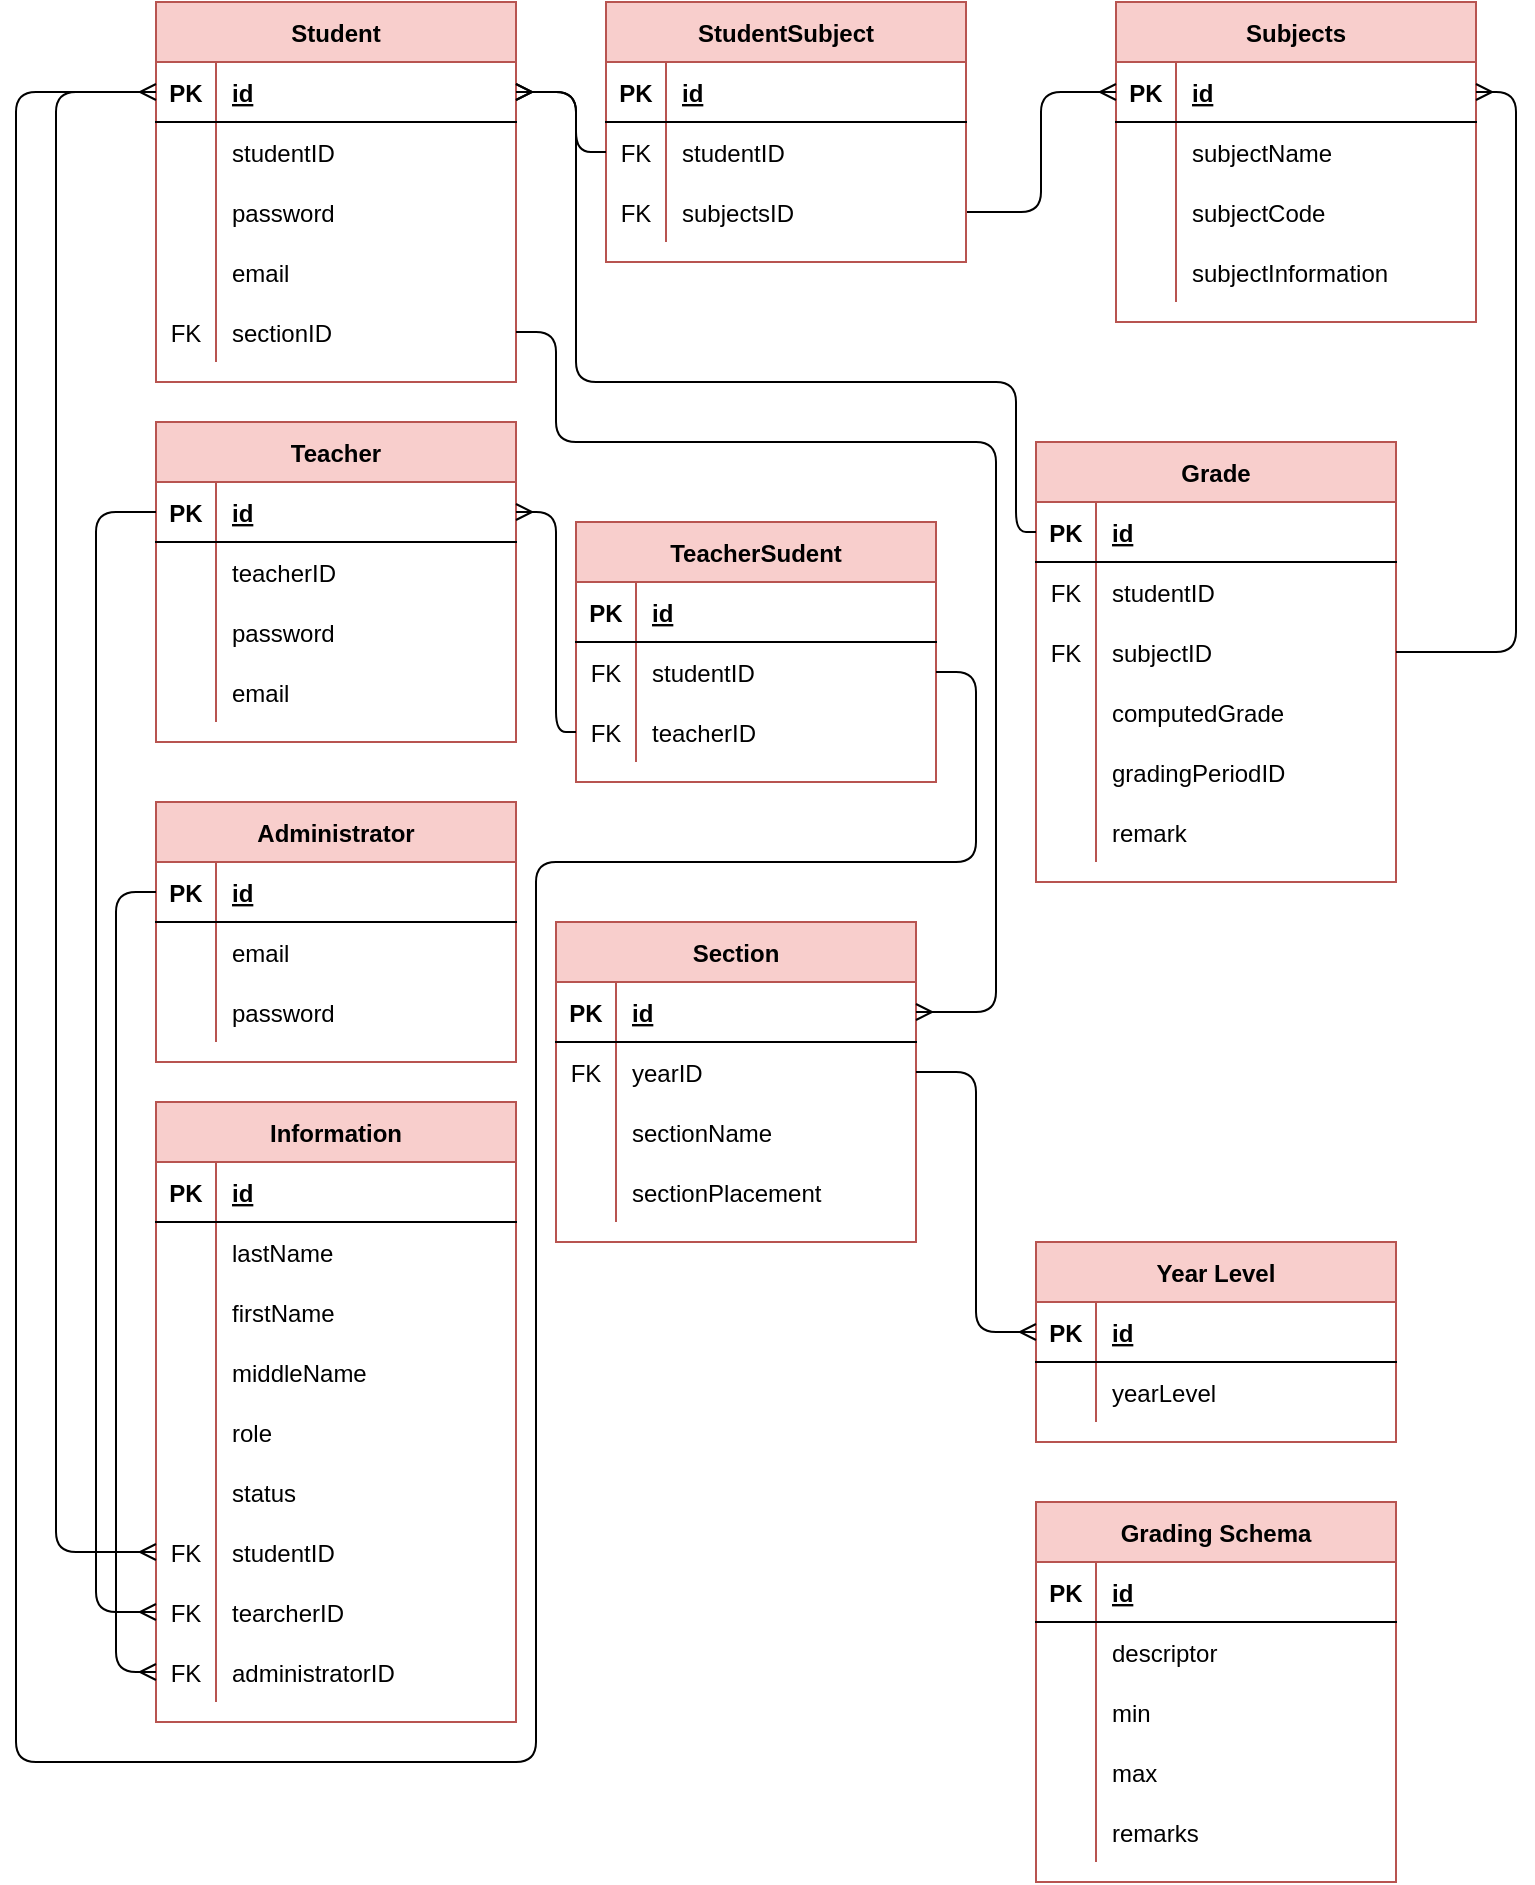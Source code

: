 <mxfile version="13.9.9" type="device"><diagram id="q-ltDSUPZmX36AdzbiRF" name="Page-1"><mxGraphModel dx="1736" dy="1100" grid="1" gridSize="10" guides="1" tooltips="1" connect="1" arrows="1" fold="1" page="1" pageScale="1" pageWidth="850" pageHeight="1100" math="0" shadow="0"><root><mxCell id="0"/><mxCell id="1" parent="0"/><mxCell id="11ebMxFhFWC4ddkf6M9q-1" value="Student" style="shape=table;startSize=30;container=1;collapsible=1;childLayout=tableLayout;fixedRows=1;rowLines=0;fontStyle=1;align=center;resizeLast=1;fillColor=#f8cecc;strokeColor=#b85450;" parent="1" vertex="1"><mxGeometry x="110" y="60" width="180" height="190" as="geometry"><mxRectangle width="80" height="30" as="alternateBounds"/></mxGeometry></mxCell><mxCell id="11ebMxFhFWC4ddkf6M9q-2" value="" style="shape=partialRectangle;collapsible=0;dropTarget=0;pointerEvents=0;fillColor=none;top=0;left=0;bottom=1;right=0;points=[[0,0.5],[1,0.5]];portConstraint=eastwest;" parent="11ebMxFhFWC4ddkf6M9q-1" vertex="1"><mxGeometry y="30" width="180" height="30" as="geometry"/></mxCell><mxCell id="11ebMxFhFWC4ddkf6M9q-3" value="PK" style="shape=partialRectangle;connectable=0;fillColor=none;top=0;left=0;bottom=0;right=0;fontStyle=1;overflow=hidden;" parent="11ebMxFhFWC4ddkf6M9q-2" vertex="1"><mxGeometry width="30" height="30" as="geometry"/></mxCell><mxCell id="11ebMxFhFWC4ddkf6M9q-4" value="id" style="shape=partialRectangle;connectable=0;fillColor=none;top=0;left=0;bottom=0;right=0;align=left;spacingLeft=6;fontStyle=5;overflow=hidden;" parent="11ebMxFhFWC4ddkf6M9q-2" vertex="1"><mxGeometry x="30" width="150" height="30" as="geometry"/></mxCell><mxCell id="11ebMxFhFWC4ddkf6M9q-5" value="" style="shape=partialRectangle;collapsible=0;dropTarget=0;pointerEvents=0;fillColor=none;top=0;left=0;bottom=0;right=0;points=[[0,0.5],[1,0.5]];portConstraint=eastwest;" parent="11ebMxFhFWC4ddkf6M9q-1" vertex="1"><mxGeometry y="60" width="180" height="30" as="geometry"/></mxCell><mxCell id="11ebMxFhFWC4ddkf6M9q-6" value="" style="shape=partialRectangle;connectable=0;fillColor=none;top=0;left=0;bottom=0;right=0;editable=1;overflow=hidden;" parent="11ebMxFhFWC4ddkf6M9q-5" vertex="1"><mxGeometry width="30" height="30" as="geometry"/></mxCell><mxCell id="11ebMxFhFWC4ddkf6M9q-7" value="studentID" style="shape=partialRectangle;connectable=0;fillColor=none;top=0;left=0;bottom=0;right=0;align=left;spacingLeft=6;overflow=hidden;" parent="11ebMxFhFWC4ddkf6M9q-5" vertex="1"><mxGeometry x="30" width="150" height="30" as="geometry"/></mxCell><mxCell id="11ebMxFhFWC4ddkf6M9q-8" value="" style="shape=partialRectangle;collapsible=0;dropTarget=0;pointerEvents=0;fillColor=none;top=0;left=0;bottom=0;right=0;points=[[0,0.5],[1,0.5]];portConstraint=eastwest;" parent="11ebMxFhFWC4ddkf6M9q-1" vertex="1"><mxGeometry y="90" width="180" height="30" as="geometry"/></mxCell><mxCell id="11ebMxFhFWC4ddkf6M9q-9" value="" style="shape=partialRectangle;connectable=0;fillColor=none;top=0;left=0;bottom=0;right=0;editable=1;overflow=hidden;" parent="11ebMxFhFWC4ddkf6M9q-8" vertex="1"><mxGeometry width="30" height="30" as="geometry"/></mxCell><mxCell id="11ebMxFhFWC4ddkf6M9q-10" value="password" style="shape=partialRectangle;connectable=0;fillColor=none;top=0;left=0;bottom=0;right=0;align=left;spacingLeft=6;overflow=hidden;" parent="11ebMxFhFWC4ddkf6M9q-8" vertex="1"><mxGeometry x="30" width="150" height="30" as="geometry"/></mxCell><mxCell id="11ebMxFhFWC4ddkf6M9q-11" value="" style="shape=partialRectangle;collapsible=0;dropTarget=0;pointerEvents=0;fillColor=none;top=0;left=0;bottom=0;right=0;points=[[0,0.5],[1,0.5]];portConstraint=eastwest;" parent="11ebMxFhFWC4ddkf6M9q-1" vertex="1"><mxGeometry y="120" width="180" height="30" as="geometry"/></mxCell><mxCell id="11ebMxFhFWC4ddkf6M9q-12" value="" style="shape=partialRectangle;connectable=0;fillColor=none;top=0;left=0;bottom=0;right=0;editable=1;overflow=hidden;" parent="11ebMxFhFWC4ddkf6M9q-11" vertex="1"><mxGeometry width="30" height="30" as="geometry"/></mxCell><mxCell id="11ebMxFhFWC4ddkf6M9q-13" value="email" style="shape=partialRectangle;connectable=0;fillColor=none;top=0;left=0;bottom=0;right=0;align=left;spacingLeft=6;overflow=hidden;" parent="11ebMxFhFWC4ddkf6M9q-11" vertex="1"><mxGeometry x="30" width="150" height="30" as="geometry"/></mxCell><mxCell id="11ebMxFhFWC4ddkf6M9q-150" value="" style="shape=partialRectangle;collapsible=0;dropTarget=0;pointerEvents=0;fillColor=none;top=0;left=0;bottom=0;right=0;points=[[0,0.5],[1,0.5]];portConstraint=eastwest;" parent="11ebMxFhFWC4ddkf6M9q-1" vertex="1"><mxGeometry y="150" width="180" height="30" as="geometry"/></mxCell><mxCell id="11ebMxFhFWC4ddkf6M9q-151" value="FK" style="shape=partialRectangle;connectable=0;fillColor=none;top=0;left=0;bottom=0;right=0;editable=1;overflow=hidden;" parent="11ebMxFhFWC4ddkf6M9q-150" vertex="1"><mxGeometry width="30" height="30" as="geometry"/></mxCell><mxCell id="11ebMxFhFWC4ddkf6M9q-152" value="sectionID" style="shape=partialRectangle;connectable=0;fillColor=none;top=0;left=0;bottom=0;right=0;align=left;spacingLeft=6;overflow=hidden;" parent="11ebMxFhFWC4ddkf6M9q-150" vertex="1"><mxGeometry x="30" width="150" height="30" as="geometry"/></mxCell><mxCell id="11ebMxFhFWC4ddkf6M9q-14" value="Teacher" style="shape=table;startSize=30;container=1;collapsible=1;childLayout=tableLayout;fixedRows=1;rowLines=0;fontStyle=1;align=center;resizeLast=1;fillColor=#f8cecc;strokeColor=#b85450;" parent="1" vertex="1"><mxGeometry x="110" y="270" width="180" height="160" as="geometry"/></mxCell><mxCell id="11ebMxFhFWC4ddkf6M9q-15" value="" style="shape=partialRectangle;collapsible=0;dropTarget=0;pointerEvents=0;fillColor=none;top=0;left=0;bottom=1;right=0;points=[[0,0.5],[1,0.5]];portConstraint=eastwest;" parent="11ebMxFhFWC4ddkf6M9q-14" vertex="1"><mxGeometry y="30" width="180" height="30" as="geometry"/></mxCell><mxCell id="11ebMxFhFWC4ddkf6M9q-16" value="PK" style="shape=partialRectangle;connectable=0;fillColor=none;top=0;left=0;bottom=0;right=0;fontStyle=1;overflow=hidden;" parent="11ebMxFhFWC4ddkf6M9q-15" vertex="1"><mxGeometry width="30" height="30" as="geometry"/></mxCell><mxCell id="11ebMxFhFWC4ddkf6M9q-17" value="id" style="shape=partialRectangle;connectable=0;fillColor=none;top=0;left=0;bottom=0;right=0;align=left;spacingLeft=6;fontStyle=5;overflow=hidden;" parent="11ebMxFhFWC4ddkf6M9q-15" vertex="1"><mxGeometry x="30" width="150" height="30" as="geometry"/></mxCell><mxCell id="11ebMxFhFWC4ddkf6M9q-18" value="" style="shape=partialRectangle;collapsible=0;dropTarget=0;pointerEvents=0;fillColor=none;top=0;left=0;bottom=0;right=0;points=[[0,0.5],[1,0.5]];portConstraint=eastwest;" parent="11ebMxFhFWC4ddkf6M9q-14" vertex="1"><mxGeometry y="60" width="180" height="30" as="geometry"/></mxCell><mxCell id="11ebMxFhFWC4ddkf6M9q-19" value="" style="shape=partialRectangle;connectable=0;fillColor=none;top=0;left=0;bottom=0;right=0;editable=1;overflow=hidden;" parent="11ebMxFhFWC4ddkf6M9q-18" vertex="1"><mxGeometry width="30" height="30" as="geometry"/></mxCell><mxCell id="11ebMxFhFWC4ddkf6M9q-20" value="teacherID" style="shape=partialRectangle;connectable=0;fillColor=none;top=0;left=0;bottom=0;right=0;align=left;spacingLeft=6;overflow=hidden;" parent="11ebMxFhFWC4ddkf6M9q-18" vertex="1"><mxGeometry x="30" width="150" height="30" as="geometry"/></mxCell><mxCell id="11ebMxFhFWC4ddkf6M9q-21" value="" style="shape=partialRectangle;collapsible=0;dropTarget=0;pointerEvents=0;fillColor=none;top=0;left=0;bottom=0;right=0;points=[[0,0.5],[1,0.5]];portConstraint=eastwest;" parent="11ebMxFhFWC4ddkf6M9q-14" vertex="1"><mxGeometry y="90" width="180" height="30" as="geometry"/></mxCell><mxCell id="11ebMxFhFWC4ddkf6M9q-22" value="" style="shape=partialRectangle;connectable=0;fillColor=none;top=0;left=0;bottom=0;right=0;editable=1;overflow=hidden;" parent="11ebMxFhFWC4ddkf6M9q-21" vertex="1"><mxGeometry width="30" height="30" as="geometry"/></mxCell><mxCell id="11ebMxFhFWC4ddkf6M9q-23" value="password" style="shape=partialRectangle;connectable=0;fillColor=none;top=0;left=0;bottom=0;right=0;align=left;spacingLeft=6;overflow=hidden;" parent="11ebMxFhFWC4ddkf6M9q-21" vertex="1"><mxGeometry x="30" width="150" height="30" as="geometry"/></mxCell><mxCell id="11ebMxFhFWC4ddkf6M9q-24" value="" style="shape=partialRectangle;collapsible=0;dropTarget=0;pointerEvents=0;fillColor=none;top=0;left=0;bottom=0;right=0;points=[[0,0.5],[1,0.5]];portConstraint=eastwest;" parent="11ebMxFhFWC4ddkf6M9q-14" vertex="1"><mxGeometry y="120" width="180" height="30" as="geometry"/></mxCell><mxCell id="11ebMxFhFWC4ddkf6M9q-25" value="" style="shape=partialRectangle;connectable=0;fillColor=none;top=0;left=0;bottom=0;right=0;editable=1;overflow=hidden;" parent="11ebMxFhFWC4ddkf6M9q-24" vertex="1"><mxGeometry width="30" height="30" as="geometry"/></mxCell><mxCell id="11ebMxFhFWC4ddkf6M9q-26" value="email" style="shape=partialRectangle;connectable=0;fillColor=none;top=0;left=0;bottom=0;right=0;align=left;spacingLeft=6;overflow=hidden;" parent="11ebMxFhFWC4ddkf6M9q-24" vertex="1"><mxGeometry x="30" width="150" height="30" as="geometry"/></mxCell><mxCell id="11ebMxFhFWC4ddkf6M9q-27" value="Administrator" style="shape=table;startSize=30;container=1;collapsible=1;childLayout=tableLayout;fixedRows=1;rowLines=0;fontStyle=1;align=center;resizeLast=1;fillColor=#f8cecc;strokeColor=#b85450;" parent="1" vertex="1"><mxGeometry x="110" y="460" width="180" height="130" as="geometry"/></mxCell><mxCell id="11ebMxFhFWC4ddkf6M9q-28" value="" style="shape=partialRectangle;collapsible=0;dropTarget=0;pointerEvents=0;fillColor=none;top=0;left=0;bottom=1;right=0;points=[[0,0.5],[1,0.5]];portConstraint=eastwest;" parent="11ebMxFhFWC4ddkf6M9q-27" vertex="1"><mxGeometry y="30" width="180" height="30" as="geometry"/></mxCell><mxCell id="11ebMxFhFWC4ddkf6M9q-29" value="PK" style="shape=partialRectangle;connectable=0;fillColor=none;top=0;left=0;bottom=0;right=0;fontStyle=1;overflow=hidden;" parent="11ebMxFhFWC4ddkf6M9q-28" vertex="1"><mxGeometry width="30" height="30" as="geometry"/></mxCell><mxCell id="11ebMxFhFWC4ddkf6M9q-30" value="id" style="shape=partialRectangle;connectable=0;fillColor=none;top=0;left=0;bottom=0;right=0;align=left;spacingLeft=6;fontStyle=5;overflow=hidden;" parent="11ebMxFhFWC4ddkf6M9q-28" vertex="1"><mxGeometry x="30" width="150" height="30" as="geometry"/></mxCell><mxCell id="11ebMxFhFWC4ddkf6M9q-31" value="" style="shape=partialRectangle;collapsible=0;dropTarget=0;pointerEvents=0;fillColor=none;top=0;left=0;bottom=0;right=0;points=[[0,0.5],[1,0.5]];portConstraint=eastwest;" parent="11ebMxFhFWC4ddkf6M9q-27" vertex="1"><mxGeometry y="60" width="180" height="30" as="geometry"/></mxCell><mxCell id="11ebMxFhFWC4ddkf6M9q-32" value="" style="shape=partialRectangle;connectable=0;fillColor=none;top=0;left=0;bottom=0;right=0;editable=1;overflow=hidden;" parent="11ebMxFhFWC4ddkf6M9q-31" vertex="1"><mxGeometry width="30" height="30" as="geometry"/></mxCell><mxCell id="11ebMxFhFWC4ddkf6M9q-33" value="email" style="shape=partialRectangle;connectable=0;fillColor=none;top=0;left=0;bottom=0;right=0;align=left;spacingLeft=6;overflow=hidden;" parent="11ebMxFhFWC4ddkf6M9q-31" vertex="1"><mxGeometry x="30" width="150" height="30" as="geometry"/></mxCell><mxCell id="11ebMxFhFWC4ddkf6M9q-34" value="" style="shape=partialRectangle;collapsible=0;dropTarget=0;pointerEvents=0;fillColor=none;top=0;left=0;bottom=0;right=0;points=[[0,0.5],[1,0.5]];portConstraint=eastwest;" parent="11ebMxFhFWC4ddkf6M9q-27" vertex="1"><mxGeometry y="90" width="180" height="30" as="geometry"/></mxCell><mxCell id="11ebMxFhFWC4ddkf6M9q-35" value="" style="shape=partialRectangle;connectable=0;fillColor=none;top=0;left=0;bottom=0;right=0;editable=1;overflow=hidden;" parent="11ebMxFhFWC4ddkf6M9q-34" vertex="1"><mxGeometry width="30" height="30" as="geometry"/></mxCell><mxCell id="11ebMxFhFWC4ddkf6M9q-36" value="password" style="shape=partialRectangle;connectable=0;fillColor=none;top=0;left=0;bottom=0;right=0;align=left;spacingLeft=6;overflow=hidden;" parent="11ebMxFhFWC4ddkf6M9q-34" vertex="1"><mxGeometry x="30" width="150" height="30" as="geometry"/></mxCell><mxCell id="11ebMxFhFWC4ddkf6M9q-40" value="Subjects" style="shape=table;startSize=30;container=1;collapsible=1;childLayout=tableLayout;fixedRows=1;rowLines=0;fontStyle=1;align=center;resizeLast=1;fillColor=#f8cecc;strokeColor=#b85450;" parent="1" vertex="1"><mxGeometry x="590" y="60" width="180" height="160" as="geometry"/></mxCell><mxCell id="11ebMxFhFWC4ddkf6M9q-41" value="" style="shape=partialRectangle;collapsible=0;dropTarget=0;pointerEvents=0;fillColor=none;top=0;left=0;bottom=1;right=0;points=[[0,0.5],[1,0.5]];portConstraint=eastwest;" parent="11ebMxFhFWC4ddkf6M9q-40" vertex="1"><mxGeometry y="30" width="180" height="30" as="geometry"/></mxCell><mxCell id="11ebMxFhFWC4ddkf6M9q-42" value="PK" style="shape=partialRectangle;connectable=0;fillColor=none;top=0;left=0;bottom=0;right=0;fontStyle=1;overflow=hidden;" parent="11ebMxFhFWC4ddkf6M9q-41" vertex="1"><mxGeometry width="30" height="30" as="geometry"/></mxCell><mxCell id="11ebMxFhFWC4ddkf6M9q-43" value="id" style="shape=partialRectangle;connectable=0;fillColor=none;top=0;left=0;bottom=0;right=0;align=left;spacingLeft=6;fontStyle=5;overflow=hidden;" parent="11ebMxFhFWC4ddkf6M9q-41" vertex="1"><mxGeometry x="30" width="150" height="30" as="geometry"/></mxCell><mxCell id="11ebMxFhFWC4ddkf6M9q-44" value="" style="shape=partialRectangle;collapsible=0;dropTarget=0;pointerEvents=0;fillColor=none;top=0;left=0;bottom=0;right=0;points=[[0,0.5],[1,0.5]];portConstraint=eastwest;" parent="11ebMxFhFWC4ddkf6M9q-40" vertex="1"><mxGeometry y="60" width="180" height="30" as="geometry"/></mxCell><mxCell id="11ebMxFhFWC4ddkf6M9q-45" value="" style="shape=partialRectangle;connectable=0;fillColor=none;top=0;left=0;bottom=0;right=0;editable=1;overflow=hidden;" parent="11ebMxFhFWC4ddkf6M9q-44" vertex="1"><mxGeometry width="30" height="30" as="geometry"/></mxCell><mxCell id="11ebMxFhFWC4ddkf6M9q-46" value="subjectName" style="shape=partialRectangle;connectable=0;fillColor=none;top=0;left=0;bottom=0;right=0;align=left;spacingLeft=6;overflow=hidden;" parent="11ebMxFhFWC4ddkf6M9q-44" vertex="1"><mxGeometry x="30" width="150" height="30" as="geometry"/></mxCell><mxCell id="11ebMxFhFWC4ddkf6M9q-47" value="" style="shape=partialRectangle;collapsible=0;dropTarget=0;pointerEvents=0;fillColor=none;top=0;left=0;bottom=0;right=0;points=[[0,0.5],[1,0.5]];portConstraint=eastwest;" parent="11ebMxFhFWC4ddkf6M9q-40" vertex="1"><mxGeometry y="90" width="180" height="30" as="geometry"/></mxCell><mxCell id="11ebMxFhFWC4ddkf6M9q-48" value="" style="shape=partialRectangle;connectable=0;fillColor=none;top=0;left=0;bottom=0;right=0;editable=1;overflow=hidden;" parent="11ebMxFhFWC4ddkf6M9q-47" vertex="1"><mxGeometry width="30" height="30" as="geometry"/></mxCell><mxCell id="11ebMxFhFWC4ddkf6M9q-49" value="subjectCode" style="shape=partialRectangle;connectable=0;fillColor=none;top=0;left=0;bottom=0;right=0;align=left;spacingLeft=6;overflow=hidden;" parent="11ebMxFhFWC4ddkf6M9q-47" vertex="1"><mxGeometry x="30" width="150" height="30" as="geometry"/></mxCell><mxCell id="11ebMxFhFWC4ddkf6M9q-50" value="" style="shape=partialRectangle;collapsible=0;dropTarget=0;pointerEvents=0;fillColor=none;top=0;left=0;bottom=0;right=0;points=[[0,0.5],[1,0.5]];portConstraint=eastwest;" parent="11ebMxFhFWC4ddkf6M9q-40" vertex="1"><mxGeometry y="120" width="180" height="30" as="geometry"/></mxCell><mxCell id="11ebMxFhFWC4ddkf6M9q-51" value="" style="shape=partialRectangle;connectable=0;fillColor=none;top=0;left=0;bottom=0;right=0;editable=1;overflow=hidden;" parent="11ebMxFhFWC4ddkf6M9q-50" vertex="1"><mxGeometry width="30" height="30" as="geometry"/></mxCell><mxCell id="11ebMxFhFWC4ddkf6M9q-52" value="subjectInformation" style="shape=partialRectangle;connectable=0;fillColor=none;top=0;left=0;bottom=0;right=0;align=left;spacingLeft=6;overflow=hidden;" parent="11ebMxFhFWC4ddkf6M9q-50" vertex="1"><mxGeometry x="30" width="150" height="30" as="geometry"/></mxCell><mxCell id="11ebMxFhFWC4ddkf6M9q-53" value="Year Level" style="shape=table;startSize=30;container=1;collapsible=1;childLayout=tableLayout;fixedRows=1;rowLines=0;fontStyle=1;align=center;resizeLast=1;fillColor=#f8cecc;strokeColor=#b85450;" parent="1" vertex="1"><mxGeometry x="550" y="680" width="180" height="100" as="geometry"/></mxCell><mxCell id="11ebMxFhFWC4ddkf6M9q-54" value="" style="shape=partialRectangle;collapsible=0;dropTarget=0;pointerEvents=0;fillColor=none;top=0;left=0;bottom=1;right=0;points=[[0,0.5],[1,0.5]];portConstraint=eastwest;" parent="11ebMxFhFWC4ddkf6M9q-53" vertex="1"><mxGeometry y="30" width="180" height="30" as="geometry"/></mxCell><mxCell id="11ebMxFhFWC4ddkf6M9q-55" value="PK" style="shape=partialRectangle;connectable=0;fillColor=none;top=0;left=0;bottom=0;right=0;fontStyle=1;overflow=hidden;" parent="11ebMxFhFWC4ddkf6M9q-54" vertex="1"><mxGeometry width="30" height="30" as="geometry"/></mxCell><mxCell id="11ebMxFhFWC4ddkf6M9q-56" value="id" style="shape=partialRectangle;connectable=0;fillColor=none;top=0;left=0;bottom=0;right=0;align=left;spacingLeft=6;fontStyle=5;overflow=hidden;" parent="11ebMxFhFWC4ddkf6M9q-54" vertex="1"><mxGeometry x="30" width="150" height="30" as="geometry"/></mxCell><mxCell id="11ebMxFhFWC4ddkf6M9q-57" value="" style="shape=partialRectangle;collapsible=0;dropTarget=0;pointerEvents=0;fillColor=none;top=0;left=0;bottom=0;right=0;points=[[0,0.5],[1,0.5]];portConstraint=eastwest;" parent="11ebMxFhFWC4ddkf6M9q-53" vertex="1"><mxGeometry y="60" width="180" height="30" as="geometry"/></mxCell><mxCell id="11ebMxFhFWC4ddkf6M9q-58" value="" style="shape=partialRectangle;connectable=0;fillColor=none;top=0;left=0;bottom=0;right=0;editable=1;overflow=hidden;" parent="11ebMxFhFWC4ddkf6M9q-57" vertex="1"><mxGeometry width="30" height="30" as="geometry"/></mxCell><mxCell id="11ebMxFhFWC4ddkf6M9q-59" value="yearLevel" style="shape=partialRectangle;connectable=0;fillColor=none;top=0;left=0;bottom=0;right=0;align=left;spacingLeft=6;overflow=hidden;" parent="11ebMxFhFWC4ddkf6M9q-57" vertex="1"><mxGeometry x="30" width="150" height="30" as="geometry"/></mxCell><mxCell id="11ebMxFhFWC4ddkf6M9q-79" value="Section" style="shape=table;startSize=30;container=1;collapsible=1;childLayout=tableLayout;fixedRows=1;rowLines=0;fontStyle=1;align=center;resizeLast=1;fillColor=#f8cecc;strokeColor=#b85450;" parent="1" vertex="1"><mxGeometry x="310" y="520" width="180" height="160" as="geometry"/></mxCell><mxCell id="11ebMxFhFWC4ddkf6M9q-80" value="" style="shape=partialRectangle;collapsible=0;dropTarget=0;pointerEvents=0;fillColor=none;top=0;left=0;bottom=1;right=0;points=[[0,0.5],[1,0.5]];portConstraint=eastwest;" parent="11ebMxFhFWC4ddkf6M9q-79" vertex="1"><mxGeometry y="30" width="180" height="30" as="geometry"/></mxCell><mxCell id="11ebMxFhFWC4ddkf6M9q-81" value="PK" style="shape=partialRectangle;connectable=0;fillColor=none;top=0;left=0;bottom=0;right=0;fontStyle=1;overflow=hidden;" parent="11ebMxFhFWC4ddkf6M9q-80" vertex="1"><mxGeometry width="30" height="30" as="geometry"/></mxCell><mxCell id="11ebMxFhFWC4ddkf6M9q-82" value="id" style="shape=partialRectangle;connectable=0;fillColor=none;top=0;left=0;bottom=0;right=0;align=left;spacingLeft=6;fontStyle=5;overflow=hidden;" parent="11ebMxFhFWC4ddkf6M9q-80" vertex="1"><mxGeometry x="30" width="150" height="30" as="geometry"/></mxCell><mxCell id="11ebMxFhFWC4ddkf6M9q-83" value="" style="shape=partialRectangle;collapsible=0;dropTarget=0;pointerEvents=0;fillColor=none;top=0;left=0;bottom=0;right=0;points=[[0,0.5],[1,0.5]];portConstraint=eastwest;" parent="11ebMxFhFWC4ddkf6M9q-79" vertex="1"><mxGeometry y="60" width="180" height="30" as="geometry"/></mxCell><mxCell id="11ebMxFhFWC4ddkf6M9q-84" value="FK" style="shape=partialRectangle;connectable=0;fillColor=none;top=0;left=0;bottom=0;right=0;editable=1;overflow=hidden;" parent="11ebMxFhFWC4ddkf6M9q-83" vertex="1"><mxGeometry width="30" height="30" as="geometry"/></mxCell><mxCell id="11ebMxFhFWC4ddkf6M9q-85" value="yearID" style="shape=partialRectangle;connectable=0;fillColor=none;top=0;left=0;bottom=0;right=0;align=left;spacingLeft=6;overflow=hidden;" parent="11ebMxFhFWC4ddkf6M9q-83" vertex="1"><mxGeometry x="30" width="150" height="30" as="geometry"/></mxCell><mxCell id="11ebMxFhFWC4ddkf6M9q-86" value="" style="shape=partialRectangle;collapsible=0;dropTarget=0;pointerEvents=0;fillColor=none;top=0;left=0;bottom=0;right=0;points=[[0,0.5],[1,0.5]];portConstraint=eastwest;" parent="11ebMxFhFWC4ddkf6M9q-79" vertex="1"><mxGeometry y="90" width="180" height="30" as="geometry"/></mxCell><mxCell id="11ebMxFhFWC4ddkf6M9q-87" value="" style="shape=partialRectangle;connectable=0;fillColor=none;top=0;left=0;bottom=0;right=0;editable=1;overflow=hidden;" parent="11ebMxFhFWC4ddkf6M9q-86" vertex="1"><mxGeometry width="30" height="30" as="geometry"/></mxCell><mxCell id="11ebMxFhFWC4ddkf6M9q-88" value="sectionName" style="shape=partialRectangle;connectable=0;fillColor=none;top=0;left=0;bottom=0;right=0;align=left;spacingLeft=6;overflow=hidden;" parent="11ebMxFhFWC4ddkf6M9q-86" vertex="1"><mxGeometry x="30" width="150" height="30" as="geometry"/></mxCell><mxCell id="11ebMxFhFWC4ddkf6M9q-188" value="" style="shape=partialRectangle;collapsible=0;dropTarget=0;pointerEvents=0;fillColor=none;top=0;left=0;bottom=0;right=0;points=[[0,0.5],[1,0.5]];portConstraint=eastwest;" parent="11ebMxFhFWC4ddkf6M9q-79" vertex="1"><mxGeometry y="120" width="180" height="30" as="geometry"/></mxCell><mxCell id="11ebMxFhFWC4ddkf6M9q-189" value="" style="shape=partialRectangle;connectable=0;fillColor=none;top=0;left=0;bottom=0;right=0;editable=1;overflow=hidden;" parent="11ebMxFhFWC4ddkf6M9q-188" vertex="1"><mxGeometry width="30" height="30" as="geometry"/></mxCell><mxCell id="11ebMxFhFWC4ddkf6M9q-190" value="sectionPlacement" style="shape=partialRectangle;connectable=0;fillColor=none;top=0;left=0;bottom=0;right=0;align=left;spacingLeft=6;overflow=hidden;" parent="11ebMxFhFWC4ddkf6M9q-188" vertex="1"><mxGeometry x="30" width="150" height="30" as="geometry"/></mxCell><mxCell id="11ebMxFhFWC4ddkf6M9q-92" value="Grade" style="shape=table;startSize=30;container=1;collapsible=1;childLayout=tableLayout;fixedRows=1;rowLines=0;fontStyle=1;align=center;resizeLast=1;fillColor=#f8cecc;strokeColor=#b85450;" parent="1" vertex="1"><mxGeometry x="550" y="280" width="180" height="220" as="geometry"/></mxCell><mxCell id="11ebMxFhFWC4ddkf6M9q-93" value="" style="shape=partialRectangle;collapsible=0;dropTarget=0;pointerEvents=0;fillColor=none;top=0;left=0;bottom=1;right=0;points=[[0,0.5],[1,0.5]];portConstraint=eastwest;" parent="11ebMxFhFWC4ddkf6M9q-92" vertex="1"><mxGeometry y="30" width="180" height="30" as="geometry"/></mxCell><mxCell id="11ebMxFhFWC4ddkf6M9q-94" value="PK" style="shape=partialRectangle;connectable=0;fillColor=none;top=0;left=0;bottom=0;right=0;fontStyle=1;overflow=hidden;" parent="11ebMxFhFWC4ddkf6M9q-93" vertex="1"><mxGeometry width="30" height="30" as="geometry"/></mxCell><mxCell id="11ebMxFhFWC4ddkf6M9q-95" value="id" style="shape=partialRectangle;connectable=0;fillColor=none;top=0;left=0;bottom=0;right=0;align=left;spacingLeft=6;fontStyle=5;overflow=hidden;" parent="11ebMxFhFWC4ddkf6M9q-93" vertex="1"><mxGeometry x="30" width="150" height="30" as="geometry"/></mxCell><mxCell id="11ebMxFhFWC4ddkf6M9q-96" value="" style="shape=partialRectangle;collapsible=0;dropTarget=0;pointerEvents=0;fillColor=none;top=0;left=0;bottom=0;right=0;points=[[0,0.5],[1,0.5]];portConstraint=eastwest;" parent="11ebMxFhFWC4ddkf6M9q-92" vertex="1"><mxGeometry y="60" width="180" height="30" as="geometry"/></mxCell><mxCell id="11ebMxFhFWC4ddkf6M9q-97" value="FK" style="shape=partialRectangle;connectable=0;fillColor=none;top=0;left=0;bottom=0;right=0;editable=1;overflow=hidden;" parent="11ebMxFhFWC4ddkf6M9q-96" vertex="1"><mxGeometry width="30" height="30" as="geometry"/></mxCell><mxCell id="11ebMxFhFWC4ddkf6M9q-98" value="studentID" style="shape=partialRectangle;connectable=0;fillColor=none;top=0;left=0;bottom=0;right=0;align=left;spacingLeft=6;overflow=hidden;" parent="11ebMxFhFWC4ddkf6M9q-96" vertex="1"><mxGeometry x="30" width="150" height="30" as="geometry"/></mxCell><mxCell id="11ebMxFhFWC4ddkf6M9q-99" value="" style="shape=partialRectangle;collapsible=0;dropTarget=0;pointerEvents=0;fillColor=none;top=0;left=0;bottom=0;right=0;points=[[0,0.5],[1,0.5]];portConstraint=eastwest;" parent="11ebMxFhFWC4ddkf6M9q-92" vertex="1"><mxGeometry y="90" width="180" height="30" as="geometry"/></mxCell><mxCell id="11ebMxFhFWC4ddkf6M9q-100" value="FK" style="shape=partialRectangle;connectable=0;fillColor=none;top=0;left=0;bottom=0;right=0;editable=1;overflow=hidden;" parent="11ebMxFhFWC4ddkf6M9q-99" vertex="1"><mxGeometry width="30" height="30" as="geometry"/></mxCell><mxCell id="11ebMxFhFWC4ddkf6M9q-101" value="subjectID" style="shape=partialRectangle;connectable=0;fillColor=none;top=0;left=0;bottom=0;right=0;align=left;spacingLeft=6;overflow=hidden;" parent="11ebMxFhFWC4ddkf6M9q-99" vertex="1"><mxGeometry x="30" width="150" height="30" as="geometry"/></mxCell><mxCell id="11ebMxFhFWC4ddkf6M9q-102" value="" style="shape=partialRectangle;collapsible=0;dropTarget=0;pointerEvents=0;fillColor=none;top=0;left=0;bottom=0;right=0;points=[[0,0.5],[1,0.5]];portConstraint=eastwest;" parent="11ebMxFhFWC4ddkf6M9q-92" vertex="1"><mxGeometry y="120" width="180" height="30" as="geometry"/></mxCell><mxCell id="11ebMxFhFWC4ddkf6M9q-103" value="" style="shape=partialRectangle;connectable=0;fillColor=none;top=0;left=0;bottom=0;right=0;editable=1;overflow=hidden;" parent="11ebMxFhFWC4ddkf6M9q-102" vertex="1"><mxGeometry width="30" height="30" as="geometry"/></mxCell><mxCell id="11ebMxFhFWC4ddkf6M9q-104" value="computedGrade" style="shape=partialRectangle;connectable=0;fillColor=none;top=0;left=0;bottom=0;right=0;align=left;spacingLeft=6;overflow=hidden;" parent="11ebMxFhFWC4ddkf6M9q-102" vertex="1"><mxGeometry x="30" width="150" height="30" as="geometry"/></mxCell><mxCell id="11ebMxFhFWC4ddkf6M9q-214" value="" style="shape=partialRectangle;collapsible=0;dropTarget=0;pointerEvents=0;fillColor=none;top=0;left=0;bottom=0;right=0;points=[[0,0.5],[1,0.5]];portConstraint=eastwest;" parent="11ebMxFhFWC4ddkf6M9q-92" vertex="1"><mxGeometry y="150" width="180" height="30" as="geometry"/></mxCell><mxCell id="11ebMxFhFWC4ddkf6M9q-215" value="" style="shape=partialRectangle;connectable=0;fillColor=none;top=0;left=0;bottom=0;right=0;editable=1;overflow=hidden;" parent="11ebMxFhFWC4ddkf6M9q-214" vertex="1"><mxGeometry width="30" height="30" as="geometry"/></mxCell><mxCell id="11ebMxFhFWC4ddkf6M9q-216" value="gradingPeriodID" style="shape=partialRectangle;connectable=0;fillColor=none;top=0;left=0;bottom=0;right=0;align=left;spacingLeft=6;overflow=hidden;" parent="11ebMxFhFWC4ddkf6M9q-214" vertex="1"><mxGeometry x="30" width="150" height="30" as="geometry"/></mxCell><mxCell id="11ebMxFhFWC4ddkf6M9q-220" value="" style="shape=partialRectangle;collapsible=0;dropTarget=0;pointerEvents=0;fillColor=none;top=0;left=0;bottom=0;right=0;points=[[0,0.5],[1,0.5]];portConstraint=eastwest;" parent="11ebMxFhFWC4ddkf6M9q-92" vertex="1"><mxGeometry y="180" width="180" height="30" as="geometry"/></mxCell><mxCell id="11ebMxFhFWC4ddkf6M9q-221" value="" style="shape=partialRectangle;connectable=0;fillColor=none;top=0;left=0;bottom=0;right=0;editable=1;overflow=hidden;" parent="11ebMxFhFWC4ddkf6M9q-220" vertex="1"><mxGeometry width="30" height="30" as="geometry"/></mxCell><mxCell id="11ebMxFhFWC4ddkf6M9q-222" value="remark" style="shape=partialRectangle;connectable=0;fillColor=none;top=0;left=0;bottom=0;right=0;align=left;spacingLeft=6;overflow=hidden;" parent="11ebMxFhFWC4ddkf6M9q-220" vertex="1"><mxGeometry x="30" width="150" height="30" as="geometry"/></mxCell><mxCell id="11ebMxFhFWC4ddkf6M9q-105" value="Grading Schema" style="shape=table;startSize=30;container=1;collapsible=1;childLayout=tableLayout;fixedRows=1;rowLines=0;fontStyle=1;align=center;resizeLast=1;fillColor=#f8cecc;strokeColor=#b85450;" parent="1" vertex="1"><mxGeometry x="550" y="810" width="180" height="190" as="geometry"/></mxCell><mxCell id="11ebMxFhFWC4ddkf6M9q-106" value="" style="shape=partialRectangle;collapsible=0;dropTarget=0;pointerEvents=0;fillColor=none;top=0;left=0;bottom=1;right=0;points=[[0,0.5],[1,0.5]];portConstraint=eastwest;" parent="11ebMxFhFWC4ddkf6M9q-105" vertex="1"><mxGeometry y="30" width="180" height="30" as="geometry"/></mxCell><mxCell id="11ebMxFhFWC4ddkf6M9q-107" value="PK" style="shape=partialRectangle;connectable=0;fillColor=none;top=0;left=0;bottom=0;right=0;fontStyle=1;overflow=hidden;" parent="11ebMxFhFWC4ddkf6M9q-106" vertex="1"><mxGeometry width="30" height="30" as="geometry"/></mxCell><mxCell id="11ebMxFhFWC4ddkf6M9q-108" value="id" style="shape=partialRectangle;connectable=0;fillColor=none;top=0;left=0;bottom=0;right=0;align=left;spacingLeft=6;fontStyle=5;overflow=hidden;" parent="11ebMxFhFWC4ddkf6M9q-106" vertex="1"><mxGeometry x="30" width="150" height="30" as="geometry"/></mxCell><mxCell id="11ebMxFhFWC4ddkf6M9q-109" value="" style="shape=partialRectangle;collapsible=0;dropTarget=0;pointerEvents=0;fillColor=none;top=0;left=0;bottom=0;right=0;points=[[0,0.5],[1,0.5]];portConstraint=eastwest;" parent="11ebMxFhFWC4ddkf6M9q-105" vertex="1"><mxGeometry y="60" width="180" height="30" as="geometry"/></mxCell><mxCell id="11ebMxFhFWC4ddkf6M9q-110" value="" style="shape=partialRectangle;connectable=0;fillColor=none;top=0;left=0;bottom=0;right=0;editable=1;overflow=hidden;" parent="11ebMxFhFWC4ddkf6M9q-109" vertex="1"><mxGeometry width="30" height="30" as="geometry"/></mxCell><mxCell id="11ebMxFhFWC4ddkf6M9q-111" value="descriptor" style="shape=partialRectangle;connectable=0;fillColor=none;top=0;left=0;bottom=0;right=0;align=left;spacingLeft=6;overflow=hidden;" parent="11ebMxFhFWC4ddkf6M9q-109" vertex="1"><mxGeometry x="30" width="150" height="30" as="geometry"/></mxCell><mxCell id="11ebMxFhFWC4ddkf6M9q-112" value="" style="shape=partialRectangle;collapsible=0;dropTarget=0;pointerEvents=0;fillColor=none;top=0;left=0;bottom=0;right=0;points=[[0,0.5],[1,0.5]];portConstraint=eastwest;" parent="11ebMxFhFWC4ddkf6M9q-105" vertex="1"><mxGeometry y="90" width="180" height="30" as="geometry"/></mxCell><mxCell id="11ebMxFhFWC4ddkf6M9q-113" value="" style="shape=partialRectangle;connectable=0;fillColor=none;top=0;left=0;bottom=0;right=0;editable=1;overflow=hidden;" parent="11ebMxFhFWC4ddkf6M9q-112" vertex="1"><mxGeometry width="30" height="30" as="geometry"/></mxCell><mxCell id="11ebMxFhFWC4ddkf6M9q-114" value="min" style="shape=partialRectangle;connectable=0;fillColor=none;top=0;left=0;bottom=0;right=0;align=left;spacingLeft=6;overflow=hidden;" parent="11ebMxFhFWC4ddkf6M9q-112" vertex="1"><mxGeometry x="30" width="150" height="30" as="geometry"/></mxCell><mxCell id="11ebMxFhFWC4ddkf6M9q-115" value="" style="shape=partialRectangle;collapsible=0;dropTarget=0;pointerEvents=0;fillColor=none;top=0;left=0;bottom=0;right=0;points=[[0,0.5],[1,0.5]];portConstraint=eastwest;" parent="11ebMxFhFWC4ddkf6M9q-105" vertex="1"><mxGeometry y="120" width="180" height="30" as="geometry"/></mxCell><mxCell id="11ebMxFhFWC4ddkf6M9q-116" value="" style="shape=partialRectangle;connectable=0;fillColor=none;top=0;left=0;bottom=0;right=0;editable=1;overflow=hidden;" parent="11ebMxFhFWC4ddkf6M9q-115" vertex="1"><mxGeometry width="30" height="30" as="geometry"/></mxCell><mxCell id="11ebMxFhFWC4ddkf6M9q-117" value="max" style="shape=partialRectangle;connectable=0;fillColor=none;top=0;left=0;bottom=0;right=0;align=left;spacingLeft=6;overflow=hidden;" parent="11ebMxFhFWC4ddkf6M9q-115" vertex="1"><mxGeometry x="30" width="150" height="30" as="geometry"/></mxCell><mxCell id="raP_bBR-a5hNph6IYI0_-1" value="" style="shape=partialRectangle;collapsible=0;dropTarget=0;pointerEvents=0;fillColor=none;top=0;left=0;bottom=0;right=0;points=[[0,0.5],[1,0.5]];portConstraint=eastwest;" vertex="1" parent="11ebMxFhFWC4ddkf6M9q-105"><mxGeometry y="150" width="180" height="30" as="geometry"/></mxCell><mxCell id="raP_bBR-a5hNph6IYI0_-2" value="" style="shape=partialRectangle;connectable=0;fillColor=none;top=0;left=0;bottom=0;right=0;editable=1;overflow=hidden;" vertex="1" parent="raP_bBR-a5hNph6IYI0_-1"><mxGeometry width="30" height="30" as="geometry"/></mxCell><mxCell id="raP_bBR-a5hNph6IYI0_-3" value="remarks" style="shape=partialRectangle;connectable=0;fillColor=none;top=0;left=0;bottom=0;right=0;align=left;spacingLeft=6;overflow=hidden;" vertex="1" parent="raP_bBR-a5hNph6IYI0_-1"><mxGeometry x="30" width="150" height="30" as="geometry"/></mxCell><mxCell id="11ebMxFhFWC4ddkf6M9q-131" value="Information" style="shape=table;startSize=30;container=1;collapsible=1;childLayout=tableLayout;fixedRows=1;rowLines=0;fontStyle=1;align=center;resizeLast=1;fillColor=#f8cecc;strokeColor=#b85450;" parent="1" vertex="1"><mxGeometry x="110" y="610" width="180" height="310" as="geometry"/></mxCell><mxCell id="11ebMxFhFWC4ddkf6M9q-132" value="" style="shape=partialRectangle;collapsible=0;dropTarget=0;pointerEvents=0;fillColor=none;top=0;left=0;bottom=1;right=0;points=[[0,0.5],[1,0.5]];portConstraint=eastwest;" parent="11ebMxFhFWC4ddkf6M9q-131" vertex="1"><mxGeometry y="30" width="180" height="30" as="geometry"/></mxCell><mxCell id="11ebMxFhFWC4ddkf6M9q-133" value="PK" style="shape=partialRectangle;connectable=0;fillColor=none;top=0;left=0;bottom=0;right=0;fontStyle=1;overflow=hidden;" parent="11ebMxFhFWC4ddkf6M9q-132" vertex="1"><mxGeometry width="30" height="30" as="geometry"/></mxCell><mxCell id="11ebMxFhFWC4ddkf6M9q-134" value="id" style="shape=partialRectangle;connectable=0;fillColor=none;top=0;left=0;bottom=0;right=0;align=left;spacingLeft=6;fontStyle=5;overflow=hidden;" parent="11ebMxFhFWC4ddkf6M9q-132" vertex="1"><mxGeometry x="30" width="150" height="30" as="geometry"/></mxCell><mxCell id="11ebMxFhFWC4ddkf6M9q-135" value="" style="shape=partialRectangle;collapsible=0;dropTarget=0;pointerEvents=0;fillColor=none;top=0;left=0;bottom=0;right=0;points=[[0,0.5],[1,0.5]];portConstraint=eastwest;" parent="11ebMxFhFWC4ddkf6M9q-131" vertex="1"><mxGeometry y="60" width="180" height="30" as="geometry"/></mxCell><mxCell id="11ebMxFhFWC4ddkf6M9q-136" value="" style="shape=partialRectangle;connectable=0;fillColor=none;top=0;left=0;bottom=0;right=0;editable=1;overflow=hidden;" parent="11ebMxFhFWC4ddkf6M9q-135" vertex="1"><mxGeometry width="30" height="30" as="geometry"/></mxCell><mxCell id="11ebMxFhFWC4ddkf6M9q-137" value="lastName" style="shape=partialRectangle;connectable=0;fillColor=none;top=0;left=0;bottom=0;right=0;align=left;spacingLeft=6;overflow=hidden;" parent="11ebMxFhFWC4ddkf6M9q-135" vertex="1"><mxGeometry x="30" width="150" height="30" as="geometry"/></mxCell><mxCell id="11ebMxFhFWC4ddkf6M9q-138" value="" style="shape=partialRectangle;collapsible=0;dropTarget=0;pointerEvents=0;fillColor=none;top=0;left=0;bottom=0;right=0;points=[[0,0.5],[1,0.5]];portConstraint=eastwest;" parent="11ebMxFhFWC4ddkf6M9q-131" vertex="1"><mxGeometry y="90" width="180" height="30" as="geometry"/></mxCell><mxCell id="11ebMxFhFWC4ddkf6M9q-139" value="" style="shape=partialRectangle;connectable=0;fillColor=none;top=0;left=0;bottom=0;right=0;editable=1;overflow=hidden;" parent="11ebMxFhFWC4ddkf6M9q-138" vertex="1"><mxGeometry width="30" height="30" as="geometry"/></mxCell><mxCell id="11ebMxFhFWC4ddkf6M9q-140" value="firstName" style="shape=partialRectangle;connectable=0;fillColor=none;top=0;left=0;bottom=0;right=0;align=left;spacingLeft=6;overflow=hidden;" parent="11ebMxFhFWC4ddkf6M9q-138" vertex="1"><mxGeometry x="30" width="150" height="30" as="geometry"/></mxCell><mxCell id="11ebMxFhFWC4ddkf6M9q-141" value="" style="shape=partialRectangle;collapsible=0;dropTarget=0;pointerEvents=0;fillColor=none;top=0;left=0;bottom=0;right=0;points=[[0,0.5],[1,0.5]];portConstraint=eastwest;" parent="11ebMxFhFWC4ddkf6M9q-131" vertex="1"><mxGeometry y="120" width="180" height="30" as="geometry"/></mxCell><mxCell id="11ebMxFhFWC4ddkf6M9q-142" value="" style="shape=partialRectangle;connectable=0;fillColor=none;top=0;left=0;bottom=0;right=0;editable=1;overflow=hidden;" parent="11ebMxFhFWC4ddkf6M9q-141" vertex="1"><mxGeometry width="30" height="30" as="geometry"/></mxCell><mxCell id="11ebMxFhFWC4ddkf6M9q-143" value="middleName" style="shape=partialRectangle;connectable=0;fillColor=none;top=0;left=0;bottom=0;right=0;align=left;spacingLeft=6;overflow=hidden;" parent="11ebMxFhFWC4ddkf6M9q-141" vertex="1"><mxGeometry x="30" width="150" height="30" as="geometry"/></mxCell><mxCell id="11ebMxFhFWC4ddkf6M9q-153" value="" style="shape=partialRectangle;collapsible=0;dropTarget=0;pointerEvents=0;fillColor=none;top=0;left=0;bottom=0;right=0;points=[[0,0.5],[1,0.5]];portConstraint=eastwest;" parent="11ebMxFhFWC4ddkf6M9q-131" vertex="1"><mxGeometry y="150" width="180" height="30" as="geometry"/></mxCell><mxCell id="11ebMxFhFWC4ddkf6M9q-154" value="" style="shape=partialRectangle;connectable=0;fillColor=none;top=0;left=0;bottom=0;right=0;editable=1;overflow=hidden;" parent="11ebMxFhFWC4ddkf6M9q-153" vertex="1"><mxGeometry width="30" height="30" as="geometry"/></mxCell><mxCell id="11ebMxFhFWC4ddkf6M9q-155" value="role" style="shape=partialRectangle;connectable=0;fillColor=none;top=0;left=0;bottom=0;right=0;align=left;spacingLeft=6;overflow=hidden;" parent="11ebMxFhFWC4ddkf6M9q-153" vertex="1"><mxGeometry x="30" width="150" height="30" as="geometry"/></mxCell><mxCell id="11ebMxFhFWC4ddkf6M9q-204" value="" style="shape=partialRectangle;collapsible=0;dropTarget=0;pointerEvents=0;fillColor=none;top=0;left=0;bottom=0;right=0;points=[[0,0.5],[1,0.5]];portConstraint=eastwest;" parent="11ebMxFhFWC4ddkf6M9q-131" vertex="1"><mxGeometry y="180" width="180" height="30" as="geometry"/></mxCell><mxCell id="11ebMxFhFWC4ddkf6M9q-205" value="" style="shape=partialRectangle;connectable=0;fillColor=none;top=0;left=0;bottom=0;right=0;editable=1;overflow=hidden;" parent="11ebMxFhFWC4ddkf6M9q-204" vertex="1"><mxGeometry width="30" height="30" as="geometry"/></mxCell><mxCell id="11ebMxFhFWC4ddkf6M9q-206" value="status" style="shape=partialRectangle;connectable=0;fillColor=none;top=0;left=0;bottom=0;right=0;align=left;spacingLeft=6;overflow=hidden;" parent="11ebMxFhFWC4ddkf6M9q-204" vertex="1"><mxGeometry x="30" width="150" height="30" as="geometry"/></mxCell><mxCell id="raP_bBR-a5hNph6IYI0_-4" value="" style="shape=partialRectangle;collapsible=0;dropTarget=0;pointerEvents=0;fillColor=none;top=0;left=0;bottom=0;right=0;points=[[0,0.5],[1,0.5]];portConstraint=eastwest;" vertex="1" parent="11ebMxFhFWC4ddkf6M9q-131"><mxGeometry y="210" width="180" height="30" as="geometry"/></mxCell><mxCell id="raP_bBR-a5hNph6IYI0_-5" value="FK" style="shape=partialRectangle;connectable=0;fillColor=none;top=0;left=0;bottom=0;right=0;editable=1;overflow=hidden;" vertex="1" parent="raP_bBR-a5hNph6IYI0_-4"><mxGeometry width="30" height="30" as="geometry"/></mxCell><mxCell id="raP_bBR-a5hNph6IYI0_-6" value="studentID" style="shape=partialRectangle;connectable=0;fillColor=none;top=0;left=0;bottom=0;right=0;align=left;spacingLeft=6;overflow=hidden;" vertex="1" parent="raP_bBR-a5hNph6IYI0_-4"><mxGeometry x="30" width="150" height="30" as="geometry"/></mxCell><mxCell id="raP_bBR-a5hNph6IYI0_-7" value="" style="shape=partialRectangle;collapsible=0;dropTarget=0;pointerEvents=0;fillColor=none;top=0;left=0;bottom=0;right=0;points=[[0,0.5],[1,0.5]];portConstraint=eastwest;" vertex="1" parent="11ebMxFhFWC4ddkf6M9q-131"><mxGeometry y="240" width="180" height="30" as="geometry"/></mxCell><mxCell id="raP_bBR-a5hNph6IYI0_-8" value="FK" style="shape=partialRectangle;connectable=0;fillColor=none;top=0;left=0;bottom=0;right=0;editable=1;overflow=hidden;" vertex="1" parent="raP_bBR-a5hNph6IYI0_-7"><mxGeometry width="30" height="30" as="geometry"/></mxCell><mxCell id="raP_bBR-a5hNph6IYI0_-9" value="tearcherID" style="shape=partialRectangle;connectable=0;fillColor=none;top=0;left=0;bottom=0;right=0;align=left;spacingLeft=6;overflow=hidden;" vertex="1" parent="raP_bBR-a5hNph6IYI0_-7"><mxGeometry x="30" width="150" height="30" as="geometry"/></mxCell><mxCell id="raP_bBR-a5hNph6IYI0_-10" value="" style="shape=partialRectangle;collapsible=0;dropTarget=0;pointerEvents=0;fillColor=none;top=0;left=0;bottom=0;right=0;points=[[0,0.5],[1,0.5]];portConstraint=eastwest;" vertex="1" parent="11ebMxFhFWC4ddkf6M9q-131"><mxGeometry y="270" width="180" height="30" as="geometry"/></mxCell><mxCell id="raP_bBR-a5hNph6IYI0_-11" value="FK" style="shape=partialRectangle;connectable=0;fillColor=none;top=0;left=0;bottom=0;right=0;editable=1;overflow=hidden;" vertex="1" parent="raP_bBR-a5hNph6IYI0_-10"><mxGeometry width="30" height="30" as="geometry"/></mxCell><mxCell id="raP_bBR-a5hNph6IYI0_-12" value="administratorID" style="shape=partialRectangle;connectable=0;fillColor=none;top=0;left=0;bottom=0;right=0;align=left;spacingLeft=6;overflow=hidden;" vertex="1" parent="raP_bBR-a5hNph6IYI0_-10"><mxGeometry x="30" width="150" height="30" as="geometry"/></mxCell><mxCell id="11ebMxFhFWC4ddkf6M9q-213" style="edgeStyle=orthogonalEdgeStyle;rounded=1;orthogonalLoop=1;jettySize=auto;html=1;exitX=1;exitY=0.5;exitDx=0;exitDy=0;entryX=0;entryY=0.5;entryDx=0;entryDy=0;startArrow=none;startFill=0;endArrow=ERmany;endFill=0;" parent="1" source="11ebMxFhFWC4ddkf6M9q-166" target="11ebMxFhFWC4ddkf6M9q-41" edge="1"><mxGeometry relative="1" as="geometry"/></mxCell><mxCell id="11ebMxFhFWC4ddkf6M9q-159" value="StudentSubject" style="shape=table;startSize=30;container=1;collapsible=1;childLayout=tableLayout;fixedRows=1;rowLines=0;fontStyle=1;align=center;resizeLast=1;fillColor=#f8cecc;strokeColor=#b85450;" parent="1" vertex="1"><mxGeometry x="335" y="60" width="180" height="130" as="geometry"/></mxCell><mxCell id="11ebMxFhFWC4ddkf6M9q-160" value="" style="shape=partialRectangle;collapsible=0;dropTarget=0;pointerEvents=0;fillColor=none;top=0;left=0;bottom=1;right=0;points=[[0,0.5],[1,0.5]];portConstraint=eastwest;" parent="11ebMxFhFWC4ddkf6M9q-159" vertex="1"><mxGeometry y="30" width="180" height="30" as="geometry"/></mxCell><mxCell id="11ebMxFhFWC4ddkf6M9q-161" value="PK" style="shape=partialRectangle;connectable=0;fillColor=none;top=0;left=0;bottom=0;right=0;fontStyle=1;overflow=hidden;" parent="11ebMxFhFWC4ddkf6M9q-160" vertex="1"><mxGeometry width="30" height="30" as="geometry"/></mxCell><mxCell id="11ebMxFhFWC4ddkf6M9q-162" value="id" style="shape=partialRectangle;connectable=0;fillColor=none;top=0;left=0;bottom=0;right=0;align=left;spacingLeft=6;fontStyle=5;overflow=hidden;" parent="11ebMxFhFWC4ddkf6M9q-160" vertex="1"><mxGeometry x="30" width="150" height="30" as="geometry"/></mxCell><mxCell id="11ebMxFhFWC4ddkf6M9q-163" value="" style="shape=partialRectangle;collapsible=0;dropTarget=0;pointerEvents=0;fillColor=none;top=0;left=0;bottom=0;right=0;points=[[0,0.5],[1,0.5]];portConstraint=eastwest;" parent="11ebMxFhFWC4ddkf6M9q-159" vertex="1"><mxGeometry y="60" width="180" height="30" as="geometry"/></mxCell><mxCell id="11ebMxFhFWC4ddkf6M9q-164" value="FK" style="shape=partialRectangle;connectable=0;fillColor=none;top=0;left=0;bottom=0;right=0;editable=1;overflow=hidden;" parent="11ebMxFhFWC4ddkf6M9q-163" vertex="1"><mxGeometry width="30" height="30" as="geometry"/></mxCell><mxCell id="11ebMxFhFWC4ddkf6M9q-165" value="studentID" style="shape=partialRectangle;connectable=0;fillColor=none;top=0;left=0;bottom=0;right=0;align=left;spacingLeft=6;overflow=hidden;" parent="11ebMxFhFWC4ddkf6M9q-163" vertex="1"><mxGeometry x="30" width="150" height="30" as="geometry"/></mxCell><mxCell id="11ebMxFhFWC4ddkf6M9q-166" value="" style="shape=partialRectangle;collapsible=0;dropTarget=0;pointerEvents=0;fillColor=none;top=0;left=0;bottom=0;right=0;points=[[0,0.5],[1,0.5]];portConstraint=eastwest;" parent="11ebMxFhFWC4ddkf6M9q-159" vertex="1"><mxGeometry y="90" width="180" height="30" as="geometry"/></mxCell><mxCell id="11ebMxFhFWC4ddkf6M9q-167" value="FK" style="shape=partialRectangle;connectable=0;fillColor=none;top=0;left=0;bottom=0;right=0;editable=1;overflow=hidden;" parent="11ebMxFhFWC4ddkf6M9q-166" vertex="1"><mxGeometry width="30" height="30" as="geometry"/></mxCell><mxCell id="11ebMxFhFWC4ddkf6M9q-168" value="subjectsID" style="shape=partialRectangle;connectable=0;fillColor=none;top=0;left=0;bottom=0;right=0;align=left;spacingLeft=6;overflow=hidden;" parent="11ebMxFhFWC4ddkf6M9q-166" vertex="1"><mxGeometry x="30" width="150" height="30" as="geometry"/></mxCell><mxCell id="11ebMxFhFWC4ddkf6M9q-172" value="TeacherSudent" style="shape=table;startSize=30;container=1;collapsible=1;childLayout=tableLayout;fixedRows=1;rowLines=0;fontStyle=1;align=center;resizeLast=1;fillColor=#f8cecc;strokeColor=#b85450;" parent="1" vertex="1"><mxGeometry x="320" y="320" width="180" height="130" as="geometry"/></mxCell><mxCell id="11ebMxFhFWC4ddkf6M9q-173" value="" style="shape=partialRectangle;collapsible=0;dropTarget=0;pointerEvents=0;fillColor=none;top=0;left=0;bottom=1;right=0;points=[[0,0.5],[1,0.5]];portConstraint=eastwest;" parent="11ebMxFhFWC4ddkf6M9q-172" vertex="1"><mxGeometry y="30" width="180" height="30" as="geometry"/></mxCell><mxCell id="11ebMxFhFWC4ddkf6M9q-174" value="PK" style="shape=partialRectangle;connectable=0;fillColor=none;top=0;left=0;bottom=0;right=0;fontStyle=1;overflow=hidden;" parent="11ebMxFhFWC4ddkf6M9q-173" vertex="1"><mxGeometry width="30" height="30" as="geometry"/></mxCell><mxCell id="11ebMxFhFWC4ddkf6M9q-175" value="id" style="shape=partialRectangle;connectable=0;fillColor=none;top=0;left=0;bottom=0;right=0;align=left;spacingLeft=6;fontStyle=5;overflow=hidden;" parent="11ebMxFhFWC4ddkf6M9q-173" vertex="1"><mxGeometry x="30" width="150" height="30" as="geometry"/></mxCell><mxCell id="11ebMxFhFWC4ddkf6M9q-176" value="" style="shape=partialRectangle;collapsible=0;dropTarget=0;pointerEvents=0;fillColor=none;top=0;left=0;bottom=0;right=0;points=[[0,0.5],[1,0.5]];portConstraint=eastwest;" parent="11ebMxFhFWC4ddkf6M9q-172" vertex="1"><mxGeometry y="60" width="180" height="30" as="geometry"/></mxCell><mxCell id="11ebMxFhFWC4ddkf6M9q-177" value="FK" style="shape=partialRectangle;connectable=0;fillColor=none;top=0;left=0;bottom=0;right=0;editable=1;overflow=hidden;" parent="11ebMxFhFWC4ddkf6M9q-176" vertex="1"><mxGeometry width="30" height="30" as="geometry"/></mxCell><mxCell id="11ebMxFhFWC4ddkf6M9q-178" value="studentID" style="shape=partialRectangle;connectable=0;fillColor=none;top=0;left=0;bottom=0;right=0;align=left;spacingLeft=6;overflow=hidden;" parent="11ebMxFhFWC4ddkf6M9q-176" vertex="1"><mxGeometry x="30" width="150" height="30" as="geometry"/></mxCell><mxCell id="11ebMxFhFWC4ddkf6M9q-179" value="" style="shape=partialRectangle;collapsible=0;dropTarget=0;pointerEvents=0;fillColor=none;top=0;left=0;bottom=0;right=0;points=[[0,0.5],[1,0.5]];portConstraint=eastwest;" parent="11ebMxFhFWC4ddkf6M9q-172" vertex="1"><mxGeometry y="90" width="180" height="30" as="geometry"/></mxCell><mxCell id="11ebMxFhFWC4ddkf6M9q-180" value="FK" style="shape=partialRectangle;connectable=0;fillColor=none;top=0;left=0;bottom=0;right=0;editable=1;overflow=hidden;" parent="11ebMxFhFWC4ddkf6M9q-179" vertex="1"><mxGeometry width="30" height="30" as="geometry"/></mxCell><mxCell id="11ebMxFhFWC4ddkf6M9q-181" value="teacherID" style="shape=partialRectangle;connectable=0;fillColor=none;top=0;left=0;bottom=0;right=0;align=left;spacingLeft=6;overflow=hidden;" parent="11ebMxFhFWC4ddkf6M9q-179" vertex="1"><mxGeometry x="30" width="150" height="30" as="geometry"/></mxCell><mxCell id="11ebMxFhFWC4ddkf6M9q-207" style="edgeStyle=orthogonalEdgeStyle;rounded=1;orthogonalLoop=1;jettySize=auto;html=1;exitX=1;exitY=0.5;exitDx=0;exitDy=0;entryX=1;entryY=0.5;entryDx=0;entryDy=0;endArrow=ERmany;endFill=0;" parent="1" source="11ebMxFhFWC4ddkf6M9q-150" target="11ebMxFhFWC4ddkf6M9q-80" edge="1"><mxGeometry relative="1" as="geometry"><Array as="points"><mxPoint x="310" y="225"/><mxPoint x="310" y="280"/><mxPoint x="530" y="280"/><mxPoint x="530" y="565"/></Array></mxGeometry></mxCell><mxCell id="11ebMxFhFWC4ddkf6M9q-209" style="edgeStyle=orthogonalEdgeStyle;rounded=1;orthogonalLoop=1;jettySize=auto;html=1;exitX=0;exitY=0.5;exitDx=0;exitDy=0;endArrow=ERmany;endFill=0;entryX=0;entryY=0.5;entryDx=0;entryDy=0;" parent="1" source="11ebMxFhFWC4ddkf6M9q-2" target="raP_bBR-a5hNph6IYI0_-4" edge="1"><mxGeometry relative="1" as="geometry"><mxPoint x="290" y="505" as="targetPoint"/><Array as="points"><mxPoint x="60" y="105"/><mxPoint x="60" y="835"/></Array><mxPoint x="110" y="255" as="sourcePoint"/></mxGeometry></mxCell><mxCell id="11ebMxFhFWC4ddkf6M9q-210" style="edgeStyle=orthogonalEdgeStyle;rounded=1;orthogonalLoop=1;jettySize=auto;html=1;exitX=0;exitY=0.5;exitDx=0;exitDy=0;endArrow=none;endFill=0;startArrow=ERmany;startFill=0;entryX=1;entryY=0.5;entryDx=0;entryDy=0;" parent="1" source="11ebMxFhFWC4ddkf6M9q-2" target="11ebMxFhFWC4ddkf6M9q-176" edge="1"><mxGeometry relative="1" as="geometry"><mxPoint x="360" y="382" as="targetPoint"/><Array as="points"><mxPoint x="40" y="105"/><mxPoint x="40" y="940"/><mxPoint x="300" y="940"/><mxPoint x="300" y="490"/><mxPoint x="520" y="490"/><mxPoint x="520" y="395"/></Array></mxGeometry></mxCell><mxCell id="11ebMxFhFWC4ddkf6M9q-211" style="edgeStyle=orthogonalEdgeStyle;rounded=1;orthogonalLoop=1;jettySize=auto;html=1;exitX=0;exitY=0.5;exitDx=0;exitDy=0;entryX=1;entryY=0.5;entryDx=0;entryDy=0;startArrow=none;startFill=0;endArrow=ERmany;endFill=0;" parent="1" source="11ebMxFhFWC4ddkf6M9q-179" target="11ebMxFhFWC4ddkf6M9q-15" edge="1"><mxGeometry relative="1" as="geometry"><Array as="points"><mxPoint x="310" y="425"/><mxPoint x="310" y="315"/></Array></mxGeometry></mxCell><mxCell id="11ebMxFhFWC4ddkf6M9q-212" style="edgeStyle=orthogonalEdgeStyle;rounded=1;orthogonalLoop=1;jettySize=auto;html=1;exitX=0;exitY=0.5;exitDx=0;exitDy=0;entryX=1;entryY=0.5;entryDx=0;entryDy=0;startArrow=none;startFill=0;endArrow=ERmany;endFill=0;" parent="1" source="11ebMxFhFWC4ddkf6M9q-163" target="11ebMxFhFWC4ddkf6M9q-2" edge="1"><mxGeometry relative="1" as="geometry"><Array as="points"><mxPoint x="320" y="135"/><mxPoint x="320" y="105"/></Array></mxGeometry></mxCell><mxCell id="11ebMxFhFWC4ddkf6M9q-217" style="edgeStyle=orthogonalEdgeStyle;rounded=1;orthogonalLoop=1;jettySize=auto;html=1;entryX=1;entryY=0.5;entryDx=0;entryDy=0;startArrow=none;startFill=0;endArrow=ERmany;endFill=0;exitX=0;exitY=0.5;exitDx=0;exitDy=0;" parent="1" source="11ebMxFhFWC4ddkf6M9q-93" target="11ebMxFhFWC4ddkf6M9q-2" edge="1"><mxGeometry relative="1" as="geometry"><mxPoint x="560" y="530" as="sourcePoint"/><Array as="points"><mxPoint x="540" y="325"/><mxPoint x="540" y="250"/><mxPoint x="320" y="250"/><mxPoint x="320" y="105"/></Array></mxGeometry></mxCell><mxCell id="11ebMxFhFWC4ddkf6M9q-218" style="edgeStyle=orthogonalEdgeStyle;rounded=1;orthogonalLoop=1;jettySize=auto;html=1;exitX=1;exitY=0.5;exitDx=0;exitDy=0;entryX=1;entryY=0.5;entryDx=0;entryDy=0;startArrow=none;startFill=0;endArrow=ERmany;endFill=0;" parent="1" source="11ebMxFhFWC4ddkf6M9q-99" target="11ebMxFhFWC4ddkf6M9q-41" edge="1"><mxGeometry relative="1" as="geometry"/></mxCell><mxCell id="11ebMxFhFWC4ddkf6M9q-223" style="edgeStyle=orthogonalEdgeStyle;rounded=1;orthogonalLoop=1;jettySize=auto;html=1;entryX=0;entryY=0.5;entryDx=0;entryDy=0;startArrow=none;startFill=0;endArrow=ERmany;endFill=0;exitX=0;exitY=0.5;exitDx=0;exitDy=0;" parent="1" source="11ebMxFhFWC4ddkf6M9q-15" target="raP_bBR-a5hNph6IYI0_-7" edge="1"><mxGeometry relative="1" as="geometry"><mxPoint x="110" y="465" as="sourcePoint"/><Array as="points"><mxPoint x="80" y="315"/><mxPoint x="80" y="865"/></Array></mxGeometry></mxCell><mxCell id="11ebMxFhFWC4ddkf6M9q-224" style="edgeStyle=orthogonalEdgeStyle;rounded=1;orthogonalLoop=1;jettySize=auto;html=1;exitX=0;exitY=0.5;exitDx=0;exitDy=0;startArrow=none;startFill=0;endArrow=ERmany;endFill=0;entryX=0;entryY=0.5;entryDx=0;entryDy=0;" parent="1" source="11ebMxFhFWC4ddkf6M9q-28" target="raP_bBR-a5hNph6IYI0_-10" edge="1"><mxGeometry relative="1" as="geometry"><mxPoint x="640" y="630" as="targetPoint"/><Array as="points"><mxPoint x="90" y="505"/><mxPoint x="90" y="895"/></Array><mxPoint x="110" y="675" as="sourcePoint"/></mxGeometry></mxCell><mxCell id="raP_bBR-a5hNph6IYI0_-13" style="edgeStyle=orthogonalEdgeStyle;orthogonalLoop=1;jettySize=auto;html=1;exitX=1;exitY=0.5;exitDx=0;exitDy=0;entryX=0;entryY=0.5;entryDx=0;entryDy=0;rounded=1;endArrow=ERmany;endFill=0;" edge="1" parent="1" source="11ebMxFhFWC4ddkf6M9q-83" target="11ebMxFhFWC4ddkf6M9q-54"><mxGeometry relative="1" as="geometry"/></mxCell></root></mxGraphModel></diagram></mxfile>